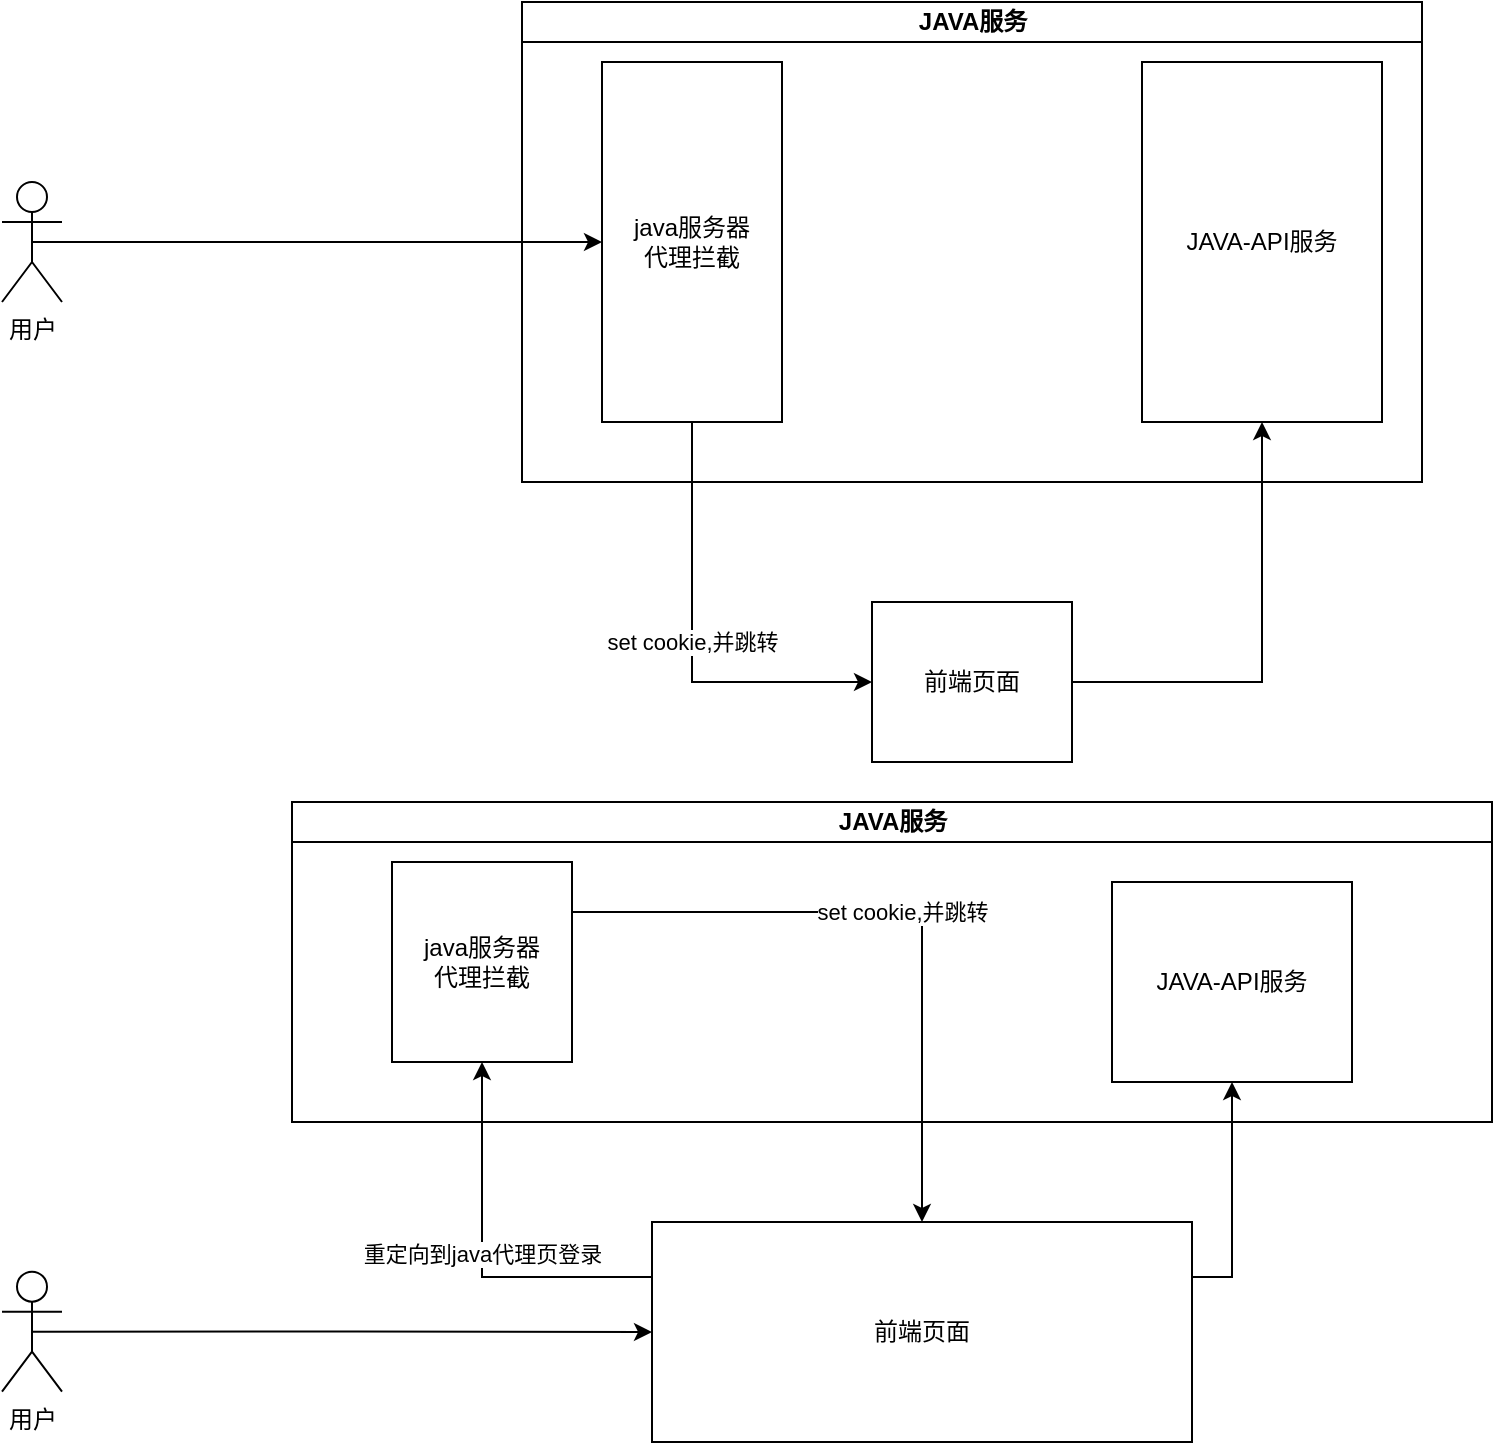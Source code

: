 <mxfile version="11.1.4" type="github"><diagram id="ZFBAuobEn__pr9jLAsII" name="第 1 页"><mxGraphModel dx="1185" dy="671" grid="1" gridSize="10" guides="1" tooltips="1" connect="1" arrows="1" fold="1" page="1" pageScale="1" pageWidth="1100" pageHeight="850" math="0" shadow="0"><root><mxCell id="0"/><mxCell id="1" parent="0"/><mxCell id="5YqJo6QiYUOueP3mv-Mx-4" value="set cookie,并跳转" style="edgeStyle=orthogonalEdgeStyle;rounded=0;orthogonalLoop=1;jettySize=auto;html=1;exitX=0.5;exitY=1;exitDx=0;exitDy=0;entryX=0;entryY=0.5;entryDx=0;entryDy=0;" edge="1" parent="1" source="5YqJo6QiYUOueP3mv-Mx-1" target="5YqJo6QiYUOueP3mv-Mx-2"><mxGeometry relative="1" as="geometry"/></mxCell><mxCell id="5YqJo6QiYUOueP3mv-Mx-6" style="edgeStyle=orthogonalEdgeStyle;rounded=0;orthogonalLoop=1;jettySize=auto;html=1;exitX=1;exitY=0.5;exitDx=0;exitDy=0;entryX=0.5;entryY=1;entryDx=0;entryDy=0;" edge="1" parent="1" source="5YqJo6QiYUOueP3mv-Mx-2" target="5YqJo6QiYUOueP3mv-Mx-5"><mxGeometry relative="1" as="geometry"/></mxCell><mxCell id="5YqJo6QiYUOueP3mv-Mx-2" value="前端页面" style="rounded=0;whiteSpace=wrap;html=1;" vertex="1" parent="1"><mxGeometry x="505" y="490" width="100" height="80" as="geometry"/></mxCell><mxCell id="5YqJo6QiYUOueP3mv-Mx-31" value="JAVA服务" style="swimlane;html=1;startSize=20;horizontal=1;containerType=tree;" vertex="1" parent="1"><mxGeometry x="330" y="190" width="450" height="240" as="geometry"/></mxCell><mxCell id="5YqJo6QiYUOueP3mv-Mx-1" value="java服务器&lt;br&gt;代理拦截" style="rounded=0;whiteSpace=wrap;html=1;" vertex="1" parent="5YqJo6QiYUOueP3mv-Mx-31"><mxGeometry x="40" y="30" width="90" height="180" as="geometry"/></mxCell><mxCell id="5YqJo6QiYUOueP3mv-Mx-5" value="JAVA-API服务" style="rounded=0;whiteSpace=wrap;html=1;" vertex="1" parent="5YqJo6QiYUOueP3mv-Mx-31"><mxGeometry x="310" y="30" width="120" height="180" as="geometry"/></mxCell><mxCell id="5YqJo6QiYUOueP3mv-Mx-35" style="edgeStyle=orthogonalEdgeStyle;rounded=0;orthogonalLoop=1;jettySize=auto;html=1;exitX=0.5;exitY=0.5;exitDx=0;exitDy=0;exitPerimeter=0;" edge="1" parent="1" source="5YqJo6QiYUOueP3mv-Mx-32" target="5YqJo6QiYUOueP3mv-Mx-1"><mxGeometry relative="1" as="geometry"/></mxCell><mxCell id="5YqJo6QiYUOueP3mv-Mx-32" value="用户" style="shape=umlActor;verticalLabelPosition=bottom;labelBackgroundColor=#ffffff;verticalAlign=top;html=1;outlineConnect=0;" vertex="1" parent="1"><mxGeometry x="70" y="280" width="30" height="60" as="geometry"/></mxCell><mxCell id="5YqJo6QiYUOueP3mv-Mx-40" value="set cookie,并跳转" style="edgeStyle=orthogonalEdgeStyle;rounded=0;orthogonalLoop=1;jettySize=auto;html=1;exitX=1;exitY=0.25;exitDx=0;exitDy=0;entryX=0.5;entryY=0;entryDx=0;entryDy=0;" edge="1" parent="1" source="5YqJo6QiYUOueP3mv-Mx-44" target="5YqJo6QiYUOueP3mv-Mx-42"><mxGeometry relative="1" as="geometry"/></mxCell><mxCell id="5YqJo6QiYUOueP3mv-Mx-41" style="edgeStyle=orthogonalEdgeStyle;rounded=0;orthogonalLoop=1;jettySize=auto;html=1;exitX=1;exitY=0.25;exitDx=0;exitDy=0;entryX=0.5;entryY=1;entryDx=0;entryDy=0;" edge="1" parent="1" source="5YqJo6QiYUOueP3mv-Mx-42" target="5YqJo6QiYUOueP3mv-Mx-45"><mxGeometry relative="1" as="geometry"/></mxCell><mxCell id="5YqJo6QiYUOueP3mv-Mx-51" value="重定向到java代理页登录" style="edgeStyle=orthogonalEdgeStyle;rounded=0;orthogonalLoop=1;jettySize=auto;html=1;exitX=0;exitY=0.25;exitDx=0;exitDy=0;entryX=0.5;entryY=1;entryDx=0;entryDy=0;" edge="1" parent="1" source="5YqJo6QiYUOueP3mv-Mx-42" target="5YqJo6QiYUOueP3mv-Mx-44"><mxGeometry relative="1" as="geometry"/></mxCell><mxCell id="5YqJo6QiYUOueP3mv-Mx-42" value="前端页面" style="rounded=0;whiteSpace=wrap;html=1;" vertex="1" parent="1"><mxGeometry x="395" y="800" width="270" height="110" as="geometry"/></mxCell><mxCell id="5YqJo6QiYUOueP3mv-Mx-43" value="JAVA服务" style="swimlane;html=1;startSize=20;horizontal=1;containerType=tree;" vertex="1" parent="1"><mxGeometry x="215" y="590" width="600" height="160" as="geometry"/></mxCell><mxCell id="5YqJo6QiYUOueP3mv-Mx-44" value="java服务器&lt;br&gt;代理拦截" style="rounded=0;whiteSpace=wrap;html=1;" vertex="1" parent="5YqJo6QiYUOueP3mv-Mx-43"><mxGeometry x="50" y="30" width="90" height="100" as="geometry"/></mxCell><mxCell id="5YqJo6QiYUOueP3mv-Mx-45" value="JAVA-API服务" style="rounded=0;whiteSpace=wrap;html=1;" vertex="1" parent="5YqJo6QiYUOueP3mv-Mx-43"><mxGeometry x="410" y="40" width="120" height="100" as="geometry"/></mxCell><mxCell id="5YqJo6QiYUOueP3mv-Mx-50" style="edgeStyle=orthogonalEdgeStyle;rounded=0;orthogonalLoop=1;jettySize=auto;html=1;exitX=0.5;exitY=0.5;exitDx=0;exitDy=0;exitPerimeter=0;entryX=0;entryY=0.5;entryDx=0;entryDy=0;" edge="1" parent="1" source="5YqJo6QiYUOueP3mv-Mx-47" target="5YqJo6QiYUOueP3mv-Mx-42"><mxGeometry relative="1" as="geometry"/></mxCell><mxCell id="5YqJo6QiYUOueP3mv-Mx-47" value="用户" style="shape=umlActor;verticalLabelPosition=bottom;labelBackgroundColor=#ffffff;verticalAlign=top;html=1;outlineConnect=0;" vertex="1" parent="1"><mxGeometry x="70" y="824.833" width="30" height="60" as="geometry"/></mxCell></root></mxGraphModel></diagram></mxfile>